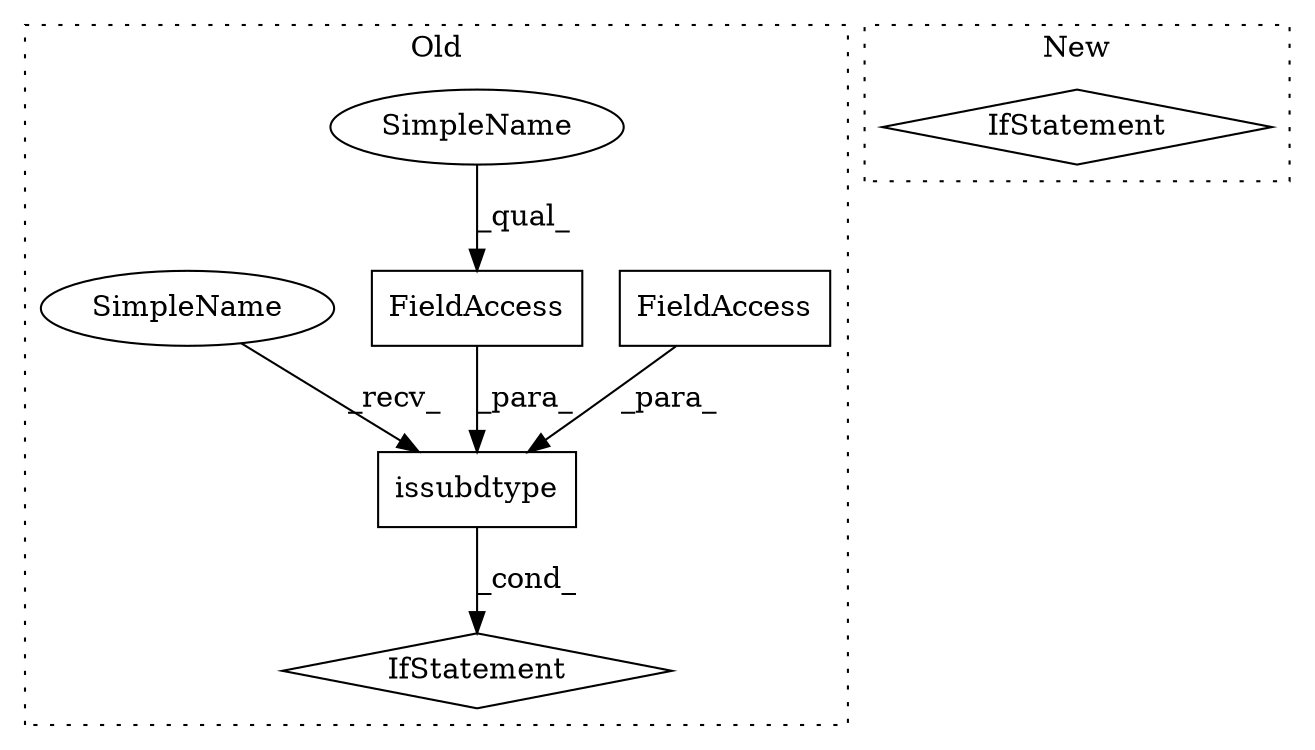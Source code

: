 digraph G {
subgraph cluster0 {
1 [label="issubdtype" a="32" s="4799,4843" l="11,1" shape="box"];
3 [label="FieldAccess" a="22" s="4822" l="21" shape="box"];
4 [label="FieldAccess" a="22" s="4810" l="11" shape="box"];
5 [label="IfStatement" a="25" s="4789,4844" l="4,2" shape="diamond"];
6 [label="SimpleName" a="42" s="4822" l="5" shape="ellipse"];
7 [label="SimpleName" a="42" s="4793" l="5" shape="ellipse"];
label = "Old";
style="dotted";
}
subgraph cluster1 {
2 [label="IfStatement" a="25" s="4896,4928" l="4,2" shape="diamond"];
label = "New";
style="dotted";
}
1 -> 5 [label="_cond_"];
3 -> 1 [label="_para_"];
4 -> 1 [label="_para_"];
6 -> 3 [label="_qual_"];
7 -> 1 [label="_recv_"];
}